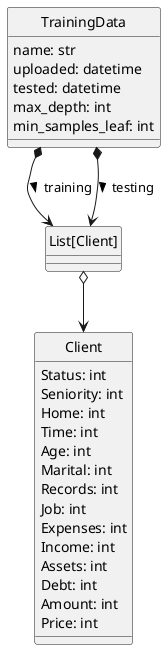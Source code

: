 @startuml
'logical-view-1'

hide class circle

class TrainingData {
    name: str
    uploaded: datetime
    tested: datetime
    max_depth: int
    min_samples_leaf: int
}

class List[Client]

class Client {
    Status: int
    Seniority: int
    Home: int
    Time: int
    Age: int
    Marital: int
    Records: int
    Job: int
    Expenses: int
    Income: int
    Assets: int
    Debt: int
    Amount: int
    Price: int
}

TrainingData *--> "List[Client]" : training >
TrainingData *--> "List[Client]" : testing >
"List[Client]" o--> Client

@enduml